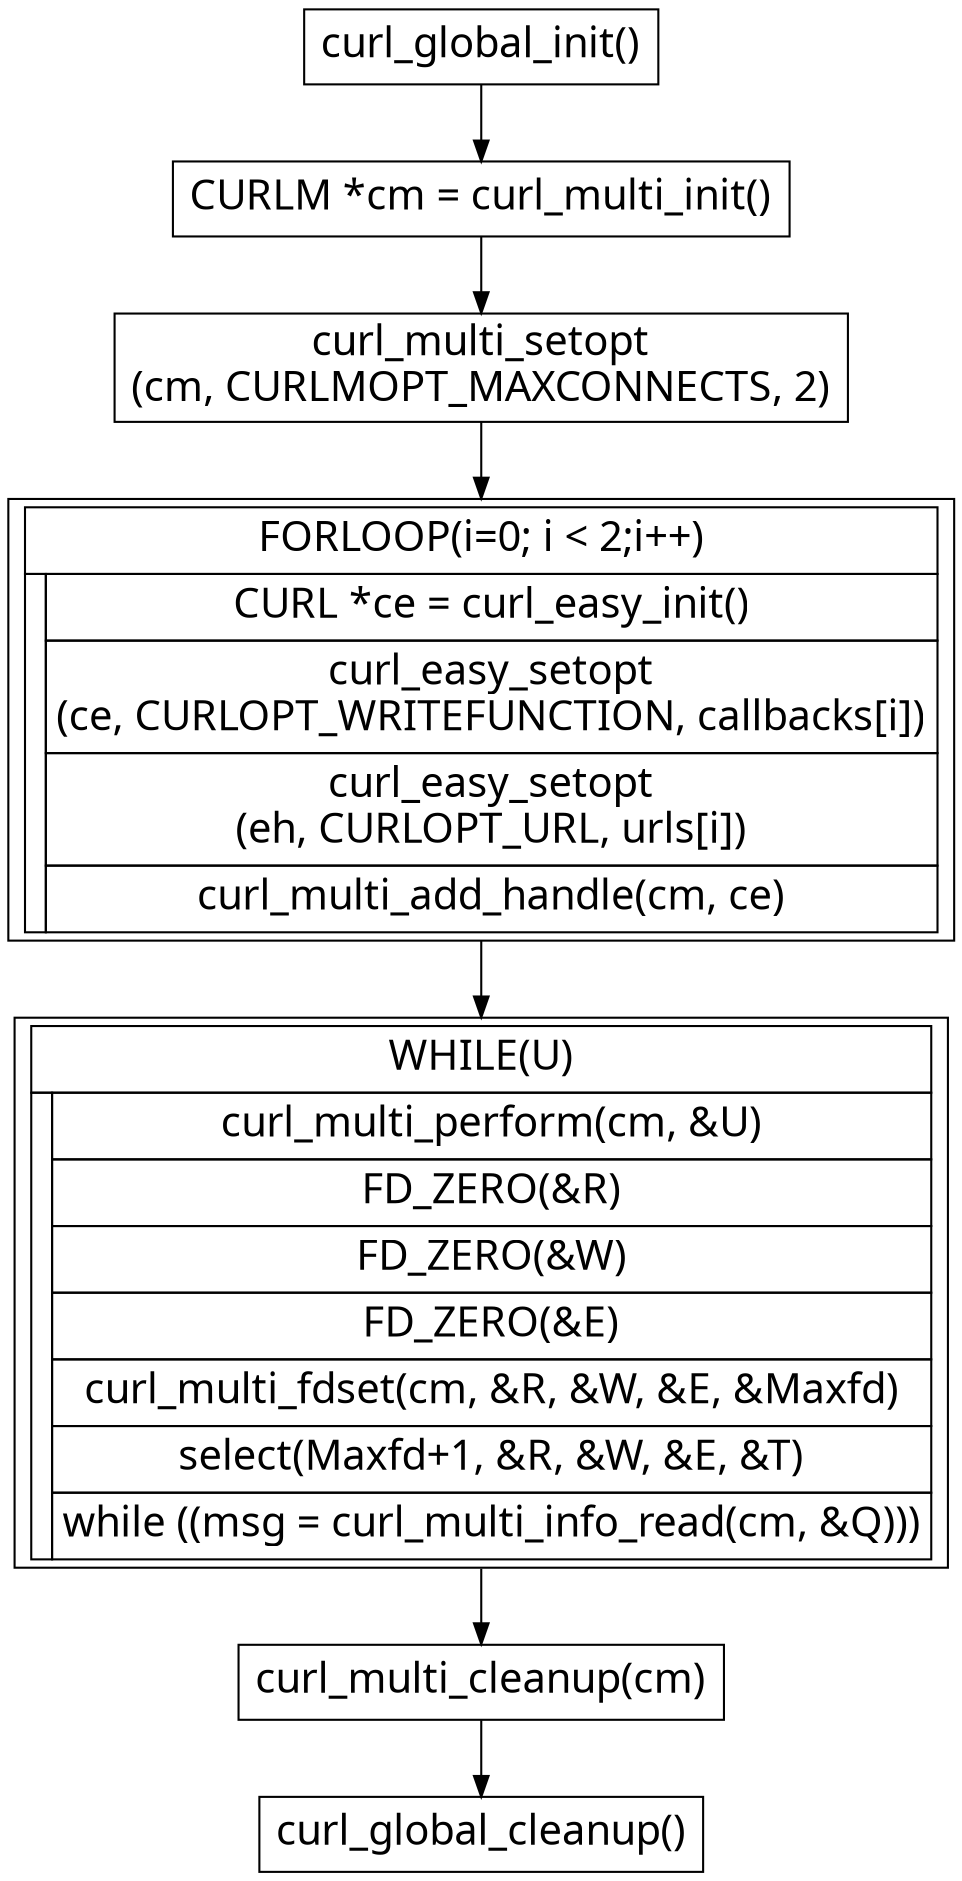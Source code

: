 digraph CURL_EASY{
node [shape = record, fontname = "Microsoft YaHei", fontsize = 20];
	0[ label = "curl_global_init()" ];
	1[ label = "CURLM *cm = curl_multi_init()" ];
	2[ label = "{curl_multi_setopt\n(cm, CURLMOPT_MAXCONNECTS, 2)}" ];
	3[ label = <
			<TABLE BORDER="0" CELLBORDER="1" CELLSPACING="0" CELLPADDING="4">
			  <TR> <TD COLSPAN="2">FORLOOP(i=0; i &lt; 2;i++)</TD> </TR>
			  <TR> <TD ROWSPAN="5"></TD> </TR>
			  <TR> <TD>CURL *ce = curl_easy_init()</TD> </TR>
			  <TR> <TD>curl_easy_setopt<BR/>(ce, CURLOPT_WRITEFUNCTION, callbacks[i])</TD> </TR>
			  <TR> <TD>curl_easy_setopt<BR/>(eh, CURLOPT_URL, urls[i])</TD> </TR>
			  <TR> <TD>curl_multi_add_handle(cm, ce)</TD> </TR>
			</TABLE>
		> ];

	4[ label = <
			<TABLE BORDER="0" CELLBORDER="1" CELLSPACING="0" CELLPADDING="4">
			  <TR> <TD COLSPAN="2">WHILE(U)</TD> </TR>
			  <TR> <TD ROWSPAN="8"></TD> </TR>
			  <TR> <TD>curl_multi_perform(cm, &amp;U)</TD> </TR>
			  <TR> <TD>FD_ZERO(&amp;R)</TD> </TR>
			  <TR> <TD>FD_ZERO(&amp;W)</TD> </TR>
			  <TR> <TD>FD_ZERO(&amp;E)</TD> </TR>
			  <TR> <TD>curl_multi_fdset(cm, &amp;R, &amp;W, &amp;E, &amp;Maxfd)</TD> </TR>
			  <TR> <TD>select(Maxfd+1, &amp;R, &amp;W, &amp;E, &amp;T)</TD> </TR>
			  <TR> <TD>while ((msg = curl_multi_info_read(cm, &amp;Q)))</TD> </TR>
			</TABLE>
		> ];

	5[ label = "curl_multi_cleanup(cm)" ];
	6[ label = "curl_global_cleanup()" ];

	0 -> 1 -> 2 -> 3 -> 4 -> 5 -> 6;
}